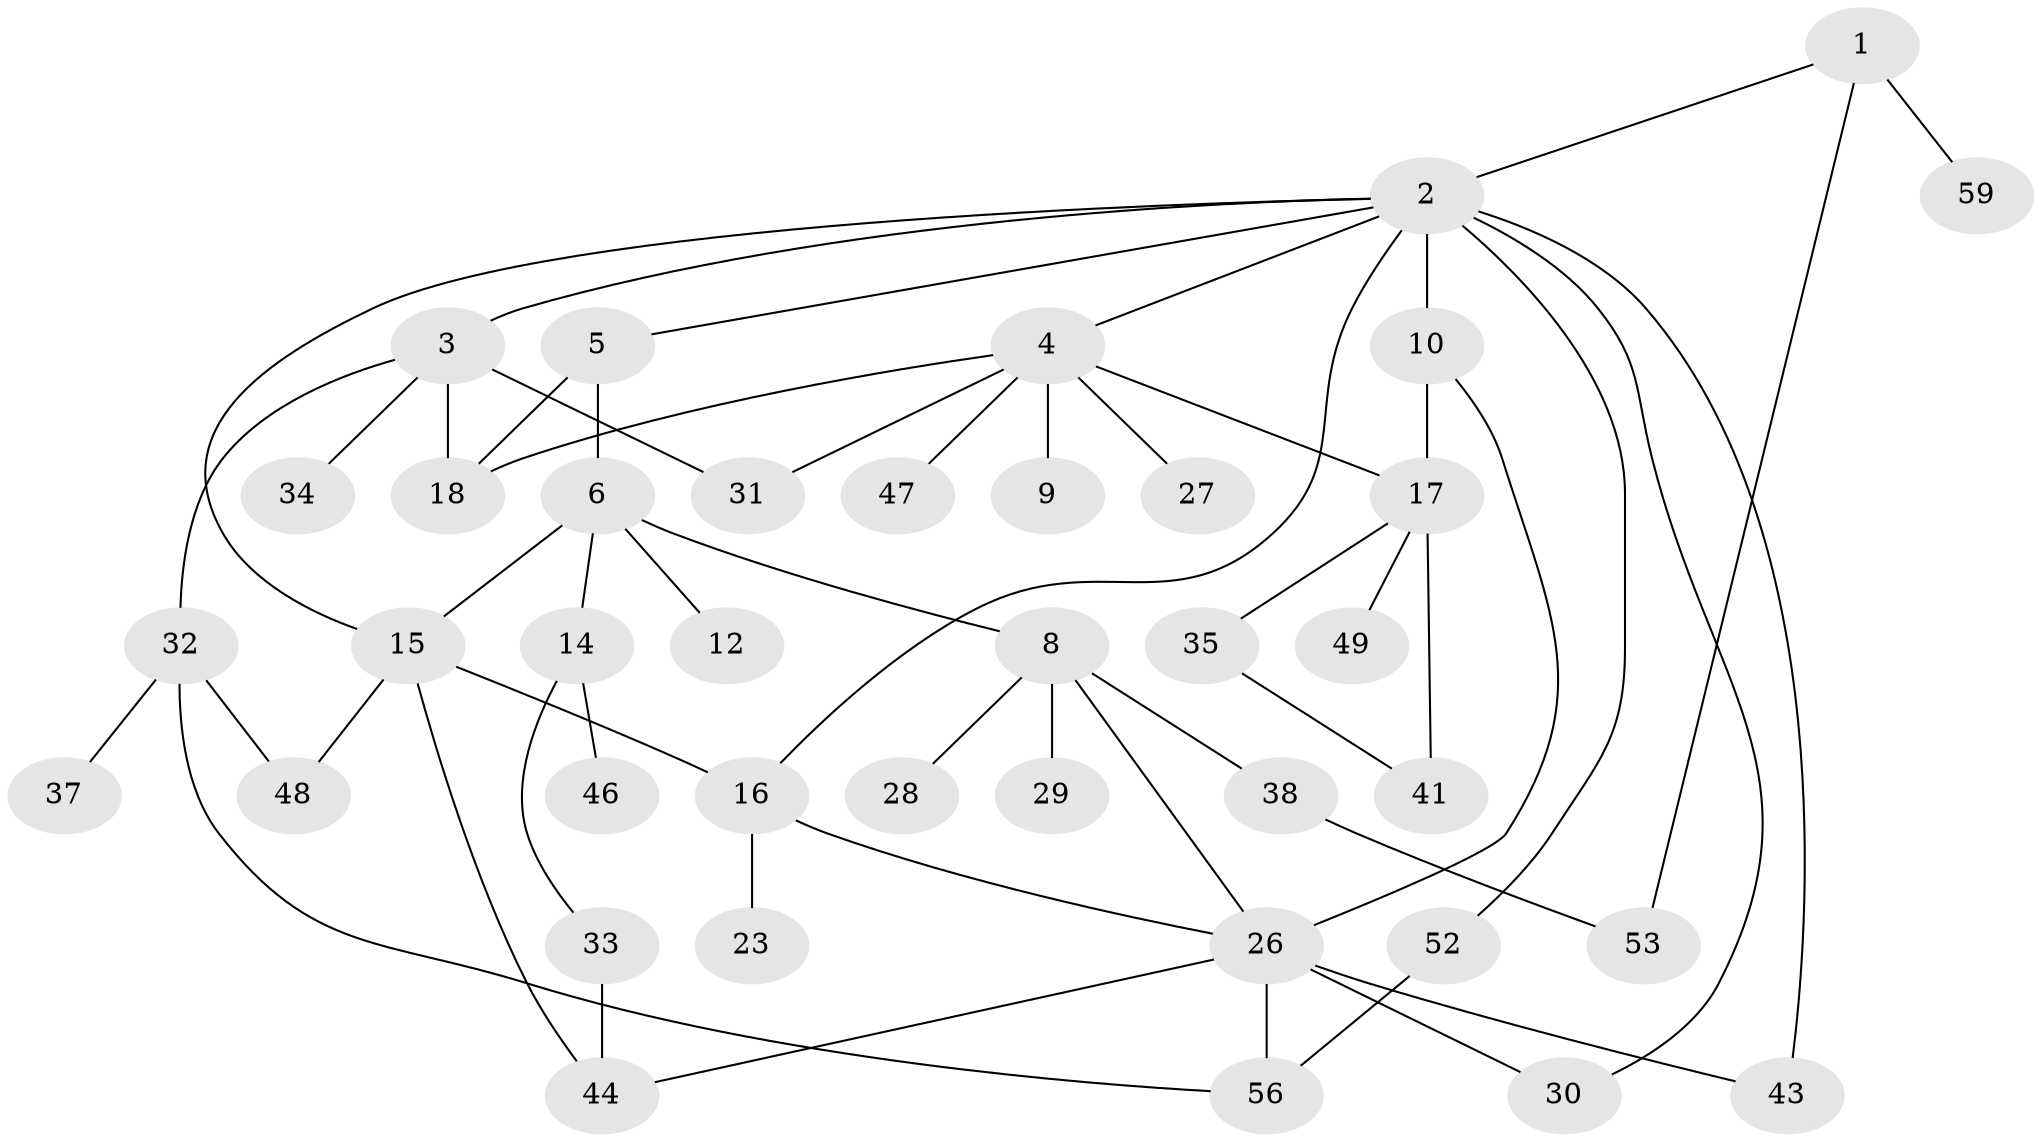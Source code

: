 // original degree distribution, {2: 0.3728813559322034, 9: 0.01694915254237288, 5: 0.0847457627118644, 4: 0.0847457627118644, 3: 0.15254237288135594, 6: 0.03389830508474576, 1: 0.2542372881355932}
// Generated by graph-tools (version 1.1) at 2025/41/03/06/25 10:41:26]
// undirected, 39 vertices, 55 edges
graph export_dot {
graph [start="1"]
  node [color=gray90,style=filled];
  1 [super="+11"];
  2 [super="+7"];
  3 [super="+19"];
  4 [super="+13"];
  5 [super="+21"];
  6 [super="+22"];
  8 [super="+24"];
  9 [super="+20"];
  10 [super="+55"];
  12;
  14;
  15 [super="+39"];
  16;
  17 [super="+25"];
  18;
  23;
  26 [super="+50"];
  27;
  28;
  29 [super="+36"];
  30;
  31;
  32 [super="+58"];
  33 [super="+42"];
  34 [super="+45"];
  35;
  37 [super="+40"];
  38;
  41;
  43;
  44 [super="+51"];
  46 [super="+54"];
  47;
  48 [super="+57"];
  49;
  52;
  53;
  56;
  59;
  1 -- 2;
  1 -- 59;
  1 -- 53;
  2 -- 3;
  2 -- 4;
  2 -- 5;
  2 -- 10 [weight=2];
  2 -- 43;
  2 -- 30;
  2 -- 16;
  2 -- 52;
  2 -- 15;
  3 -- 18;
  3 -- 32;
  3 -- 31;
  3 -- 34;
  4 -- 9;
  4 -- 31;
  4 -- 17;
  4 -- 18;
  4 -- 27;
  4 -- 47;
  5 -- 6;
  5 -- 18;
  6 -- 8;
  6 -- 12;
  6 -- 14;
  6 -- 15;
  8 -- 28;
  8 -- 29;
  8 -- 38;
  8 -- 26;
  10 -- 17;
  10 -- 26;
  14 -- 33;
  14 -- 46;
  15 -- 16;
  15 -- 44;
  15 -- 48;
  16 -- 23;
  16 -- 26;
  17 -- 35;
  17 -- 49;
  17 -- 41;
  26 -- 30;
  26 -- 43;
  26 -- 56;
  26 -- 44;
  32 -- 37;
  32 -- 48;
  32 -- 56;
  33 -- 44;
  35 -- 41;
  38 -- 53;
  52 -- 56;
}
